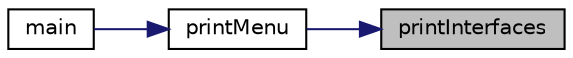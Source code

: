digraph "printInterfaces"
{
 // LATEX_PDF_SIZE
  edge [fontname="Helvetica",fontsize="10",labelfontname="Helvetica",labelfontsize="10"];
  node [fontname="Helvetica",fontsize="10",shape=record];
  rankdir="RL";
  Node1 [label="printInterfaces",height=0.2,width=0.4,color="black", fillcolor="grey75", style="filled", fontcolor="black",tooltip=" "];
  Node1 -> Node2 [dir="back",color="midnightblue",fontsize="10",style="solid",fontname="Helvetica"];
  Node2 [label="printMenu",height=0.2,width=0.4,color="black", fillcolor="white", style="filled",URL="$_print_menu_8cpp.html#ac78f7aed8a15dc0da7ed6b4b3cd9b0c7",tooltip=" "];
  Node2 -> Node3 [dir="back",color="midnightblue",fontsize="10",style="solid",fontname="Helvetica"];
  Node3 [label="main",height=0.2,width=0.4,color="black", fillcolor="white", style="filled",URL="$main_8cpp.html#a0ddf1224851353fc92bfbff6f499fa97",tooltip=" "];
}
